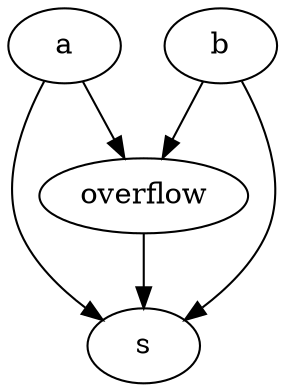 strict digraph "" {
	a	[complexity=9,
		importance=0.826086898101,
		rank=0.0917874331224];
	s	[complexity=0,
		importance=0.391304322751,
		rank=0.0];
	a -> s;
	overflow	[complexity=4,
		importance=0.652173796203,
		rank=0.163043449051];
	a -> overflow;
	b	[complexity=9,
		importance=0.826086898101,
		rank=0.0917874331224];
	b -> s;
	b -> overflow;
	overflow -> s;
}
